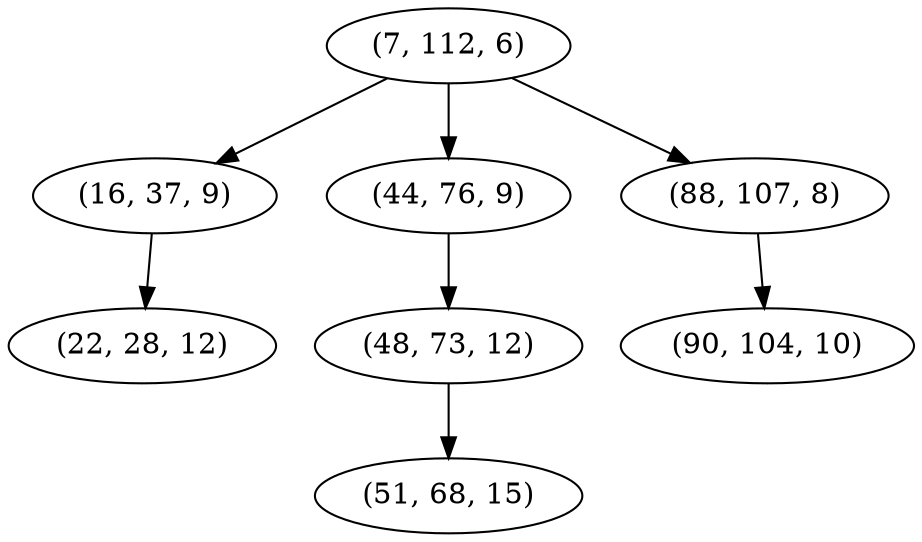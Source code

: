 digraph tree {
    "(7, 112, 6)";
    "(16, 37, 9)";
    "(22, 28, 12)";
    "(44, 76, 9)";
    "(48, 73, 12)";
    "(51, 68, 15)";
    "(88, 107, 8)";
    "(90, 104, 10)";
    "(7, 112, 6)" -> "(16, 37, 9)";
    "(7, 112, 6)" -> "(44, 76, 9)";
    "(7, 112, 6)" -> "(88, 107, 8)";
    "(16, 37, 9)" -> "(22, 28, 12)";
    "(44, 76, 9)" -> "(48, 73, 12)";
    "(48, 73, 12)" -> "(51, 68, 15)";
    "(88, 107, 8)" -> "(90, 104, 10)";
}

